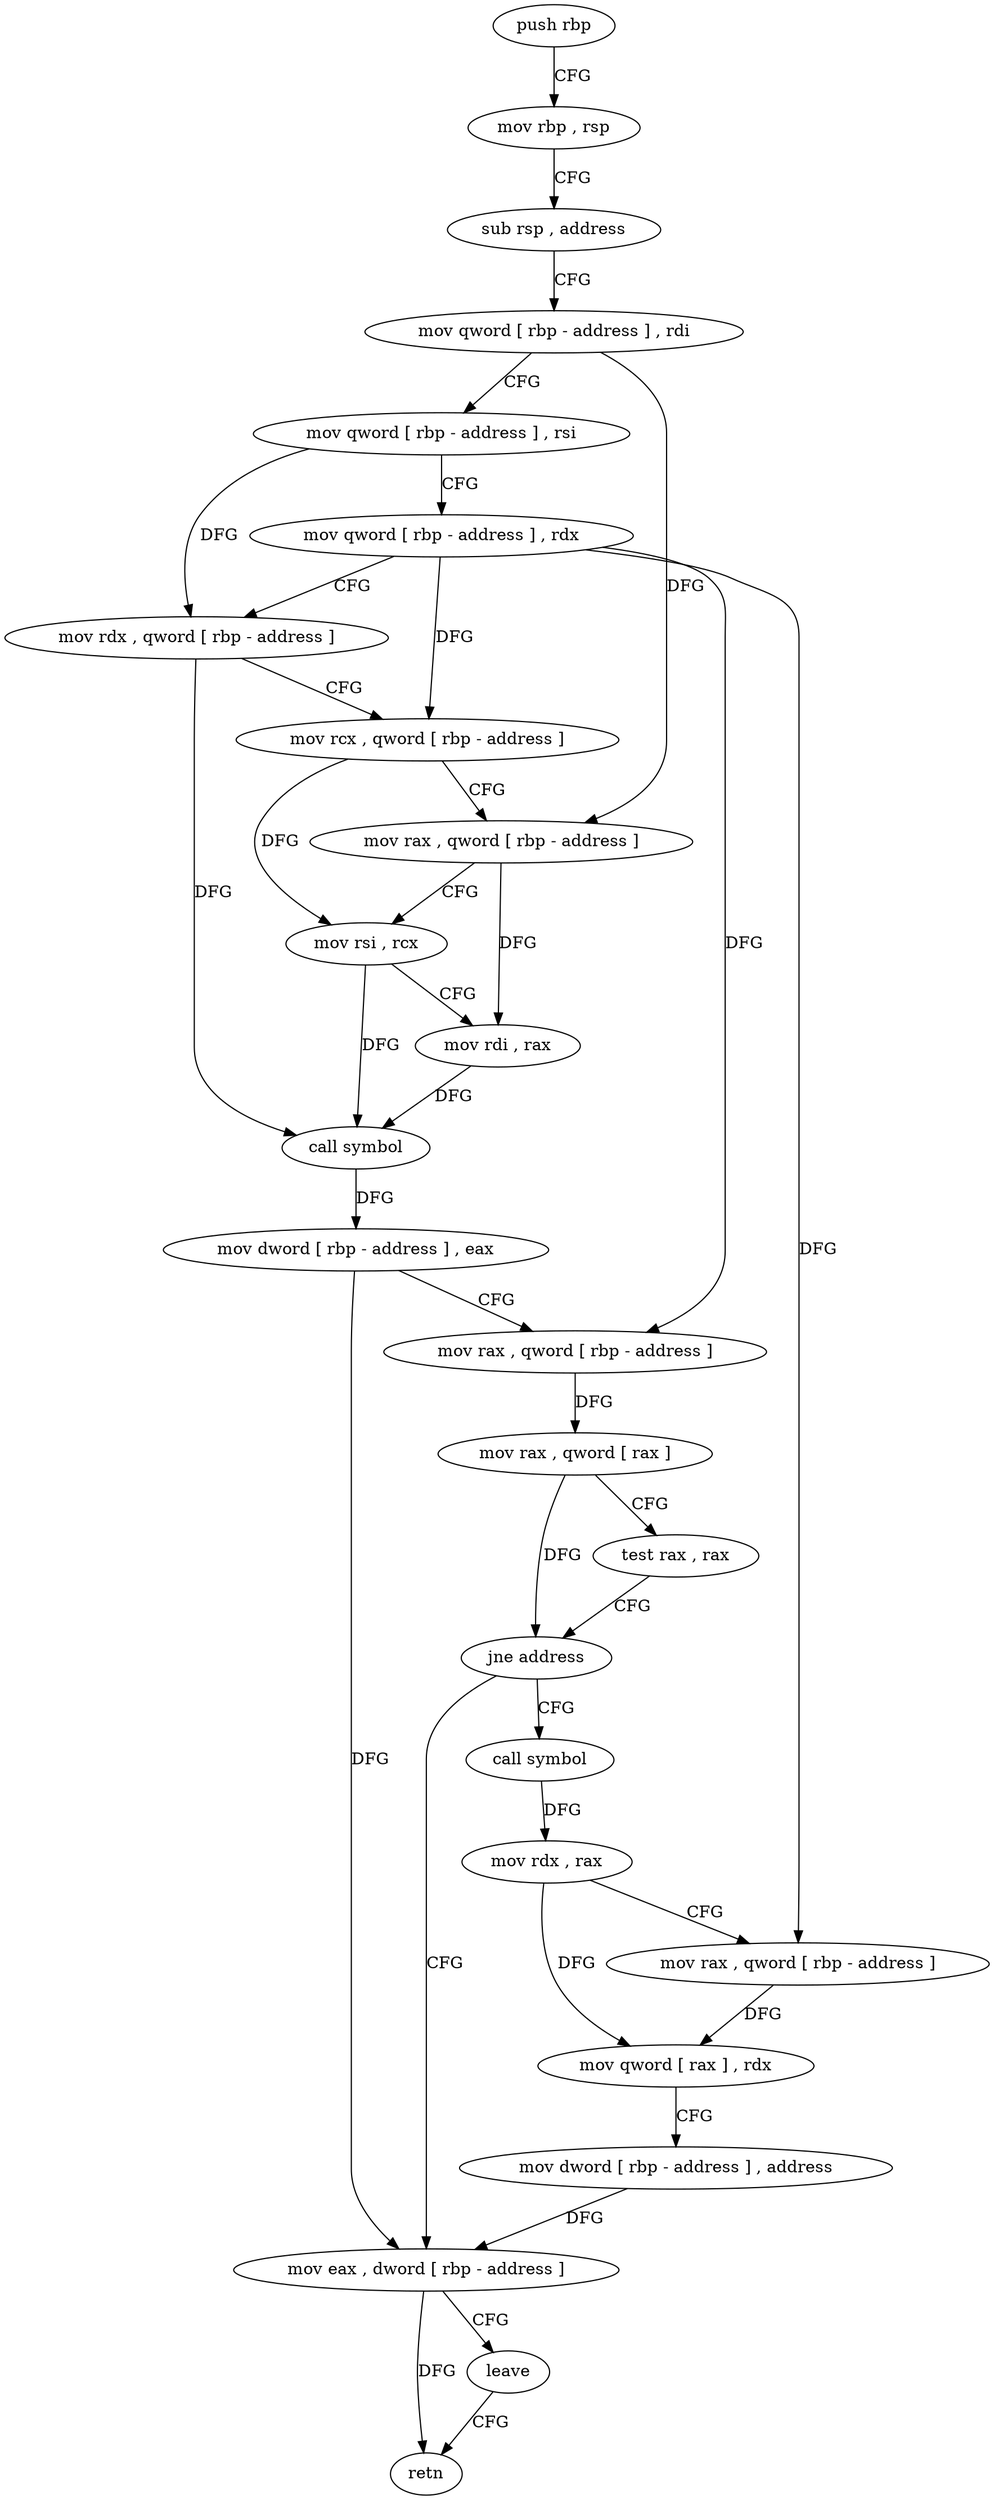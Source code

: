 digraph "func" {
"4313191" [label = "push rbp" ]
"4313192" [label = "mov rbp , rsp" ]
"4313195" [label = "sub rsp , address" ]
"4313199" [label = "mov qword [ rbp - address ] , rdi" ]
"4313203" [label = "mov qword [ rbp - address ] , rsi" ]
"4313207" [label = "mov qword [ rbp - address ] , rdx" ]
"4313211" [label = "mov rdx , qword [ rbp - address ]" ]
"4313215" [label = "mov rcx , qword [ rbp - address ]" ]
"4313219" [label = "mov rax , qword [ rbp - address ]" ]
"4313223" [label = "mov rsi , rcx" ]
"4313226" [label = "mov rdi , rax" ]
"4313229" [label = "call symbol" ]
"4313234" [label = "mov dword [ rbp - address ] , eax" ]
"4313237" [label = "mov rax , qword [ rbp - address ]" ]
"4313241" [label = "mov rax , qword [ rax ]" ]
"4313244" [label = "test rax , rax" ]
"4313247" [label = "jne address" ]
"4313271" [label = "mov eax , dword [ rbp - address ]" ]
"4313249" [label = "call symbol" ]
"4313274" [label = "leave" ]
"4313275" [label = "retn" ]
"4313254" [label = "mov rdx , rax" ]
"4313257" [label = "mov rax , qword [ rbp - address ]" ]
"4313261" [label = "mov qword [ rax ] , rdx" ]
"4313264" [label = "mov dword [ rbp - address ] , address" ]
"4313191" -> "4313192" [ label = "CFG" ]
"4313192" -> "4313195" [ label = "CFG" ]
"4313195" -> "4313199" [ label = "CFG" ]
"4313199" -> "4313203" [ label = "CFG" ]
"4313199" -> "4313219" [ label = "DFG" ]
"4313203" -> "4313207" [ label = "CFG" ]
"4313203" -> "4313211" [ label = "DFG" ]
"4313207" -> "4313211" [ label = "CFG" ]
"4313207" -> "4313215" [ label = "DFG" ]
"4313207" -> "4313237" [ label = "DFG" ]
"4313207" -> "4313257" [ label = "DFG" ]
"4313211" -> "4313215" [ label = "CFG" ]
"4313211" -> "4313229" [ label = "DFG" ]
"4313215" -> "4313219" [ label = "CFG" ]
"4313215" -> "4313223" [ label = "DFG" ]
"4313219" -> "4313223" [ label = "CFG" ]
"4313219" -> "4313226" [ label = "DFG" ]
"4313223" -> "4313226" [ label = "CFG" ]
"4313223" -> "4313229" [ label = "DFG" ]
"4313226" -> "4313229" [ label = "DFG" ]
"4313229" -> "4313234" [ label = "DFG" ]
"4313234" -> "4313237" [ label = "CFG" ]
"4313234" -> "4313271" [ label = "DFG" ]
"4313237" -> "4313241" [ label = "DFG" ]
"4313241" -> "4313244" [ label = "CFG" ]
"4313241" -> "4313247" [ label = "DFG" ]
"4313244" -> "4313247" [ label = "CFG" ]
"4313247" -> "4313271" [ label = "CFG" ]
"4313247" -> "4313249" [ label = "CFG" ]
"4313271" -> "4313274" [ label = "CFG" ]
"4313271" -> "4313275" [ label = "DFG" ]
"4313249" -> "4313254" [ label = "DFG" ]
"4313274" -> "4313275" [ label = "CFG" ]
"4313254" -> "4313257" [ label = "CFG" ]
"4313254" -> "4313261" [ label = "DFG" ]
"4313257" -> "4313261" [ label = "DFG" ]
"4313261" -> "4313264" [ label = "CFG" ]
"4313264" -> "4313271" [ label = "DFG" ]
}
